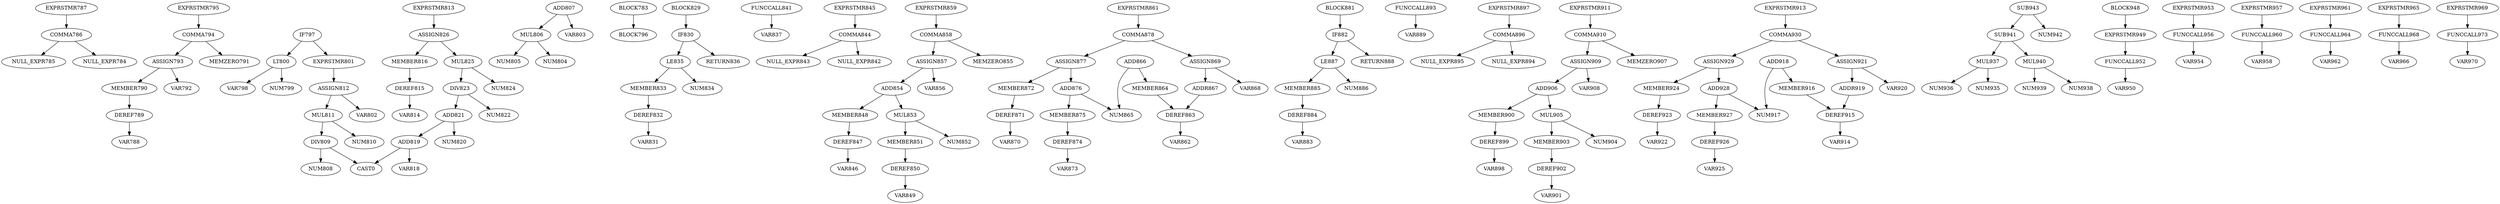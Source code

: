 digraph A { 
COMMA786 -> NULL_EXPR785
COMMA786 -> NULL_EXPR784
EXPRSTMR787 -> COMMA786
DEREF789 -> VAR788
MEMBER790 -> DEREF789
ASSIGN793 -> MEMBER790
ASSIGN793 -> VAR792
COMMA794 -> ASSIGN793
COMMA794 -> MEMZERO791
EXPRSTMR795 -> COMMA794
LT800 -> VAR798
LT800 -> NUM799
IF797 -> LT800
MUL806 -> NUM805
MUL806 -> NUM804
ADD807 -> MUL806
ADD807 -> VAR803
DIV809 -> NUM808
DIV809 -> CAST0
MUL811 -> NUM810
MUL811 -> DIV809
ASSIGN812 -> MUL811
ASSIGN812 -> VAR802
EXPRSTMR801 -> ASSIGN812
IF797 -> EXPRSTMR801
DEREF815 -> VAR814
MEMBER816 -> DEREF815
ADD819 -> VAR818
ADD819 -> CAST0
ADD821 -> NUM820
ADD821 -> ADD819
DIV823 -> NUM822
DIV823 -> ADD821
MUL825 -> NUM824
MUL825 -> DIV823
ASSIGN826 -> MUL825
ASSIGN826 -> MEMBER816
EXPRSTMR813 -> ASSIGN826
BLOCK783 -> BLOCK796
DEREF832 -> VAR831
MEMBER833 -> DEREF832
LE835 -> MEMBER833
LE835 -> NUM834
IF830 -> LE835
FUNCCALL841 -> VAR837
IF830 -> RETURN836
COMMA844 -> NULL_EXPR843
COMMA844 -> NULL_EXPR842
EXPRSTMR845 -> COMMA844
DEREF847 -> VAR846
MEMBER848 -> DEREF847
DEREF850 -> VAR849
MEMBER851 -> DEREF850
MUL853 -> NUM852
MUL853 -> MEMBER851
ADD854 -> MUL853
ADD854 -> MEMBER848
ASSIGN857 -> ADD854
ASSIGN857 -> VAR856
COMMA858 -> ASSIGN857
COMMA858 -> MEMZERO855
EXPRSTMR859 -> COMMA858
DEREF863 -> VAR862
MEMBER864 -> DEREF863
ADD866 -> NUM865
ADD866 -> MEMBER864
ADDR867 -> DEREF863
ASSIGN869 -> ADDR867
ASSIGN869 -> VAR868
DEREF871 -> VAR870
MEMBER872 -> DEREF871
DEREF874 -> VAR873
MEMBER875 -> DEREF874
ADD876 -> NUM865
ADD876 -> MEMBER875
ASSIGN877 -> ADD876
ASSIGN877 -> MEMBER872
COMMA878 -> ASSIGN877
COMMA878 -> ASSIGN869
EXPRSTMR861 -> COMMA878
BLOCK829 -> IF830
DEREF884 -> VAR883
MEMBER885 -> DEREF884
LE887 -> MEMBER885
LE887 -> NUM886
IF882 -> LE887
FUNCCALL893 -> VAR889
IF882 -> RETURN888
COMMA896 -> NULL_EXPR895
COMMA896 -> NULL_EXPR894
EXPRSTMR897 -> COMMA896
DEREF899 -> VAR898
MEMBER900 -> DEREF899
DEREF902 -> VAR901
MEMBER903 -> DEREF902
MUL905 -> NUM904
MUL905 -> MEMBER903
ADD906 -> MUL905
ADD906 -> MEMBER900
ASSIGN909 -> ADD906
ASSIGN909 -> VAR908
COMMA910 -> ASSIGN909
COMMA910 -> MEMZERO907
EXPRSTMR911 -> COMMA910
DEREF915 -> VAR914
MEMBER916 -> DEREF915
ADD918 -> NUM917
ADD918 -> MEMBER916
ADDR919 -> DEREF915
ASSIGN921 -> ADDR919
ASSIGN921 -> VAR920
DEREF923 -> VAR922
MEMBER924 -> DEREF923
DEREF926 -> VAR925
MEMBER927 -> DEREF926
ADD928 -> NUM917
ADD928 -> MEMBER927
ASSIGN929 -> ADD928
ASSIGN929 -> MEMBER924
COMMA930 -> ASSIGN929
COMMA930 -> ASSIGN921
EXPRSTMR913 -> COMMA930
BLOCK881 -> IF882
MUL937 -> NUM936
MUL937 -> NUM935
MUL940 -> NUM939
MUL940 -> NUM938
SUB941 -> MUL940
SUB941 -> MUL937
SUB943 -> NUM942
SUB943 -> SUB941
FUNCCALL952 -> VAR950
EXPRSTMR949 -> FUNCCALL952
FUNCCALL956 -> VAR954
EXPRSTMR953 -> FUNCCALL956
FUNCCALL960 -> VAR958
EXPRSTMR957 -> FUNCCALL960
FUNCCALL964 -> VAR962
EXPRSTMR961 -> FUNCCALL964
FUNCCALL968 -> VAR966
EXPRSTMR965 -> FUNCCALL968
FUNCCALL973 -> VAR970
EXPRSTMR969 -> FUNCCALL973
BLOCK948 -> EXPRSTMR949
}
